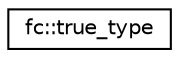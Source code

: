 digraph "Graphical Class Hierarchy"
{
  edge [fontname="Helvetica",fontsize="10",labelfontname="Helvetica",labelfontsize="10"];
  node [fontname="Helvetica",fontsize="10",shape=record];
  rankdir="LR";
  Node0 [label="fc::true_type",height=0.2,width=0.4,color="black", fillcolor="white", style="filled",URL="$structfc_1_1true__type.html"];
}
